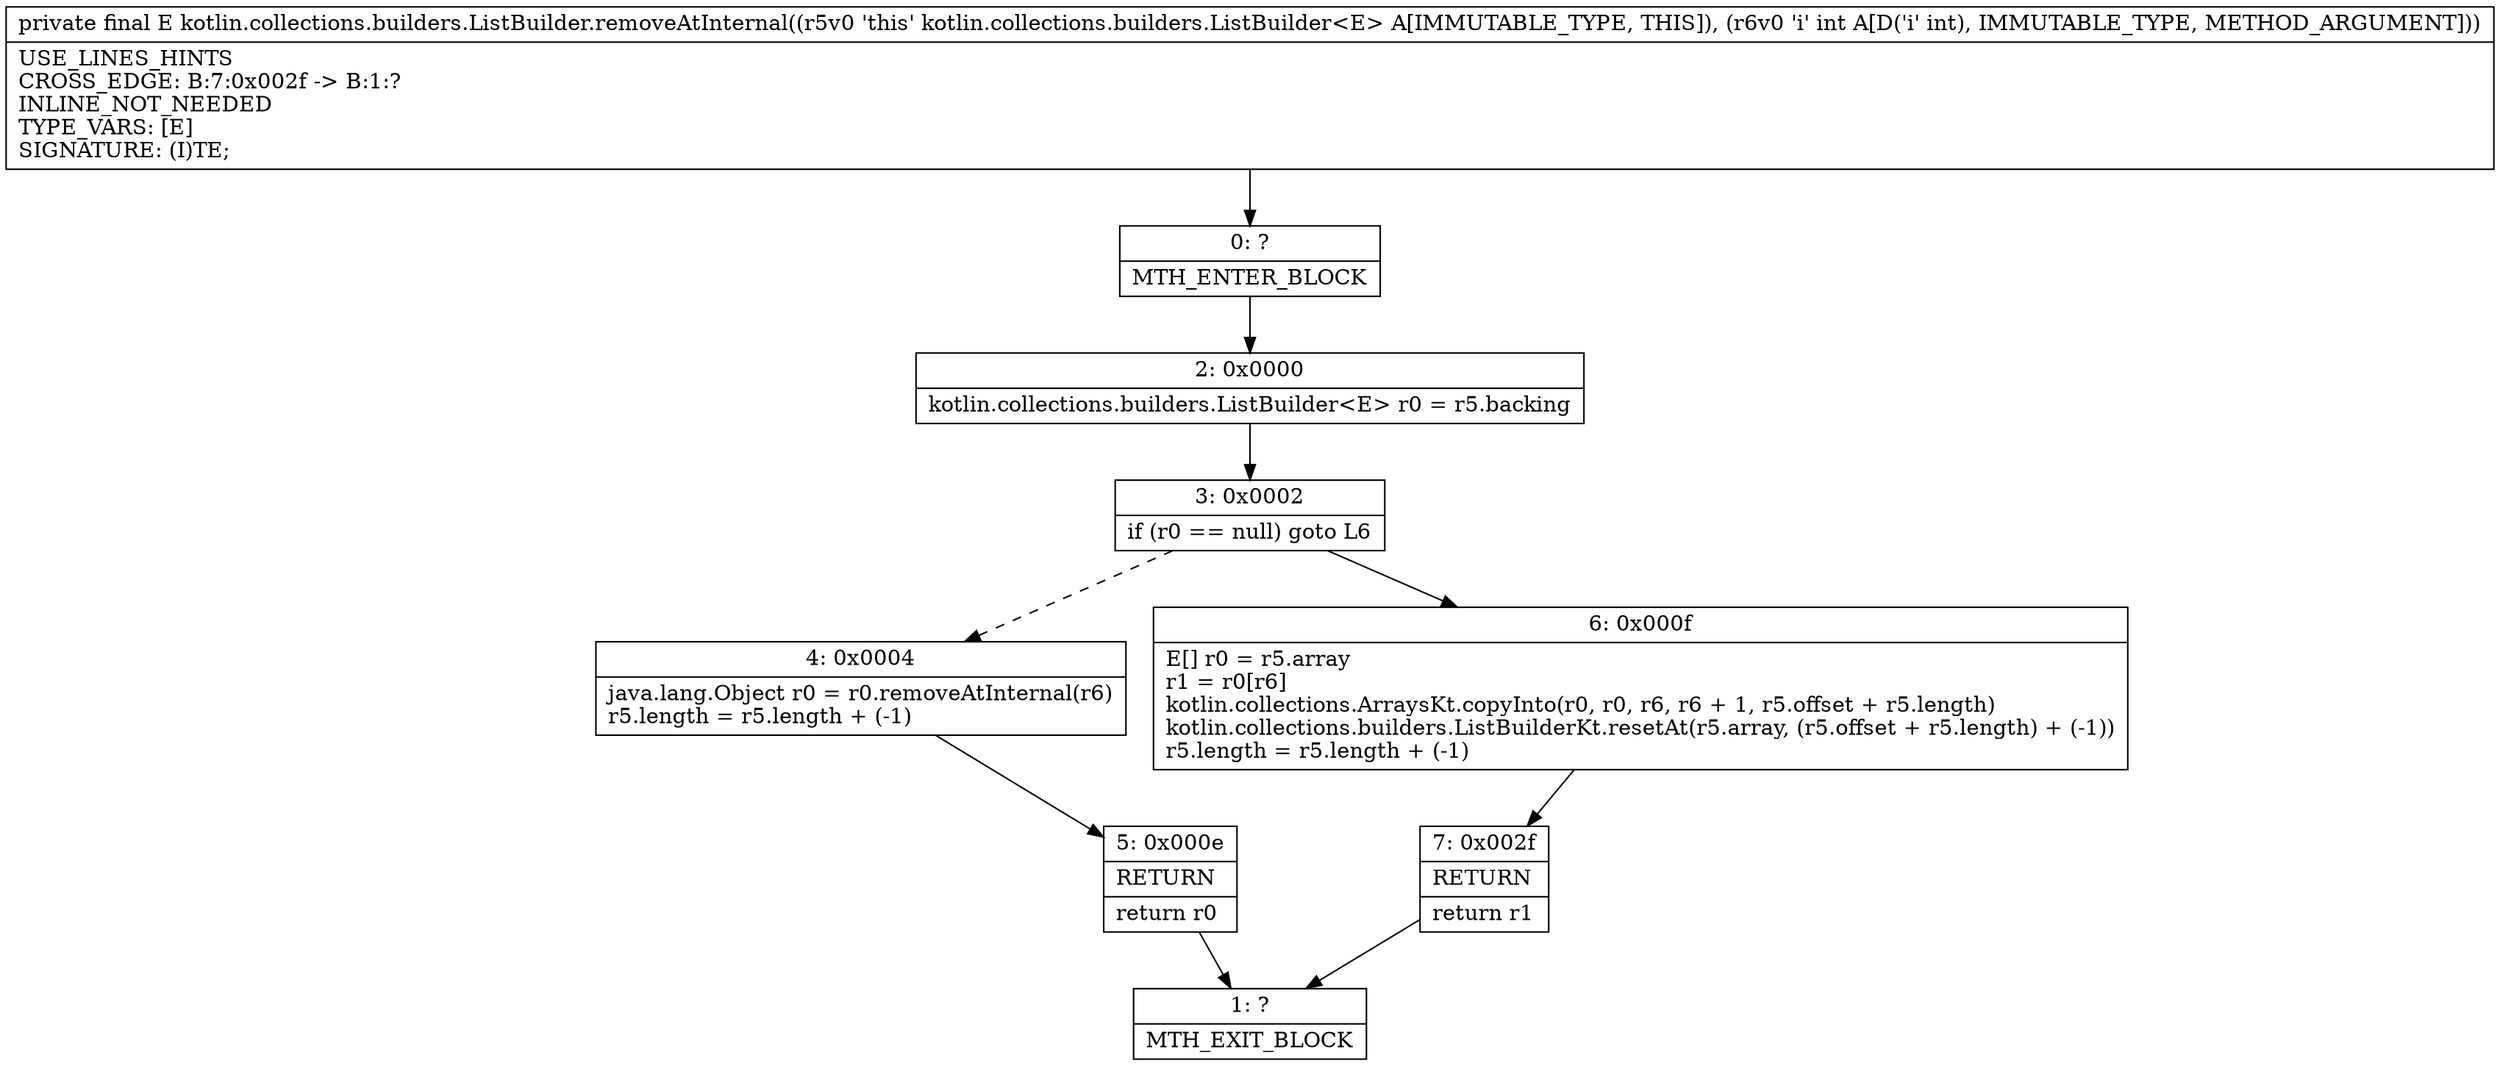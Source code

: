 digraph "CFG forkotlin.collections.builders.ListBuilder.removeAtInternal(I)Ljava\/lang\/Object;" {
Node_0 [shape=record,label="{0\:\ ?|MTH_ENTER_BLOCK\l}"];
Node_2 [shape=record,label="{2\:\ 0x0000|kotlin.collections.builders.ListBuilder\<E\> r0 = r5.backing\l}"];
Node_3 [shape=record,label="{3\:\ 0x0002|if (r0 == null) goto L6\l}"];
Node_4 [shape=record,label="{4\:\ 0x0004|java.lang.Object r0 = r0.removeAtInternal(r6)\lr5.length = r5.length + (\-1)\l}"];
Node_5 [shape=record,label="{5\:\ 0x000e|RETURN\l|return r0\l}"];
Node_1 [shape=record,label="{1\:\ ?|MTH_EXIT_BLOCK\l}"];
Node_6 [shape=record,label="{6\:\ 0x000f|E[] r0 = r5.array\lr1 = r0[r6]\lkotlin.collections.ArraysKt.copyInto(r0, r0, r6, r6 + 1, r5.offset + r5.length)\lkotlin.collections.builders.ListBuilderKt.resetAt(r5.array, (r5.offset + r5.length) + (\-1))\lr5.length = r5.length + (\-1)\l}"];
Node_7 [shape=record,label="{7\:\ 0x002f|RETURN\l|return r1\l}"];
MethodNode[shape=record,label="{private final E kotlin.collections.builders.ListBuilder.removeAtInternal((r5v0 'this' kotlin.collections.builders.ListBuilder\<E\> A[IMMUTABLE_TYPE, THIS]), (r6v0 'i' int A[D('i' int), IMMUTABLE_TYPE, METHOD_ARGUMENT]))  | USE_LINES_HINTS\lCROSS_EDGE: B:7:0x002f \-\> B:1:?\lINLINE_NOT_NEEDED\lTYPE_VARS: [E]\lSIGNATURE: (I)TE;\l}"];
MethodNode -> Node_0;Node_0 -> Node_2;
Node_2 -> Node_3;
Node_3 -> Node_4[style=dashed];
Node_3 -> Node_6;
Node_4 -> Node_5;
Node_5 -> Node_1;
Node_6 -> Node_7;
Node_7 -> Node_1;
}

